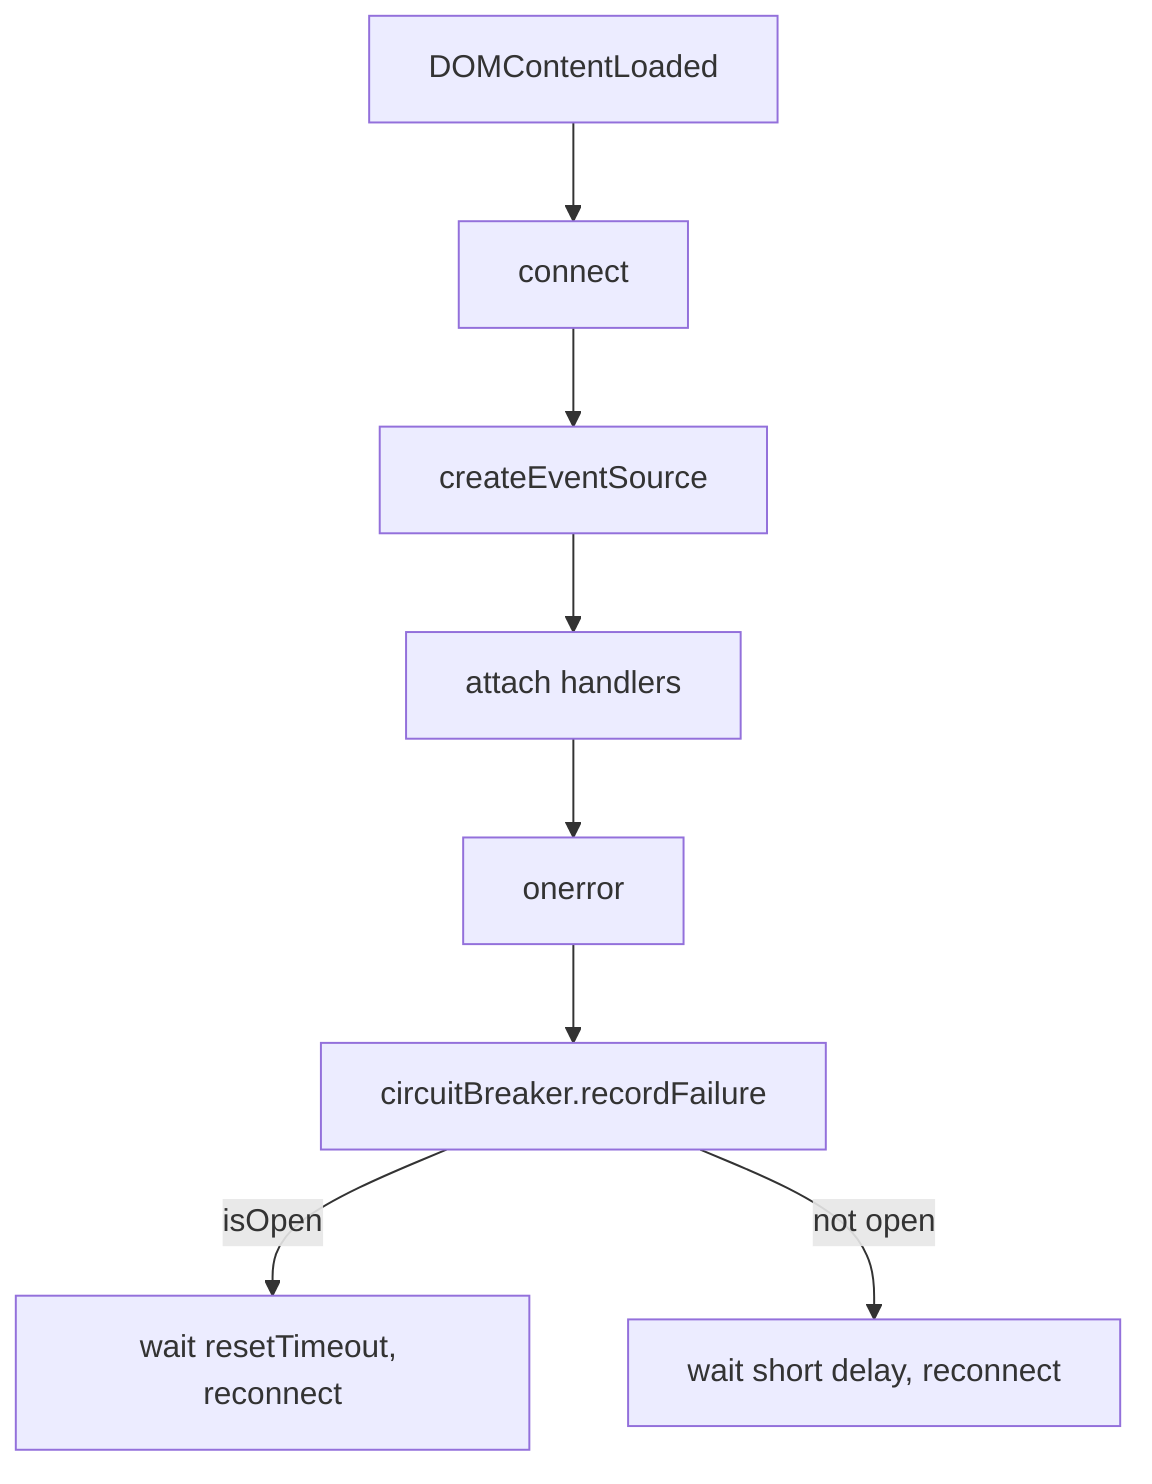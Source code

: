 flowchart TD
    A[DOMContentLoaded] --> B[connect]
    B --> C[createEventSource]
    C --> D[attach handlers]
    D --> E[onerror]
    E --> F[circuitBreaker.recordFailure]
    F -->|isOpen| G[wait resetTimeout, reconnect]
    F -->|not open| H[wait short delay, reconnect]